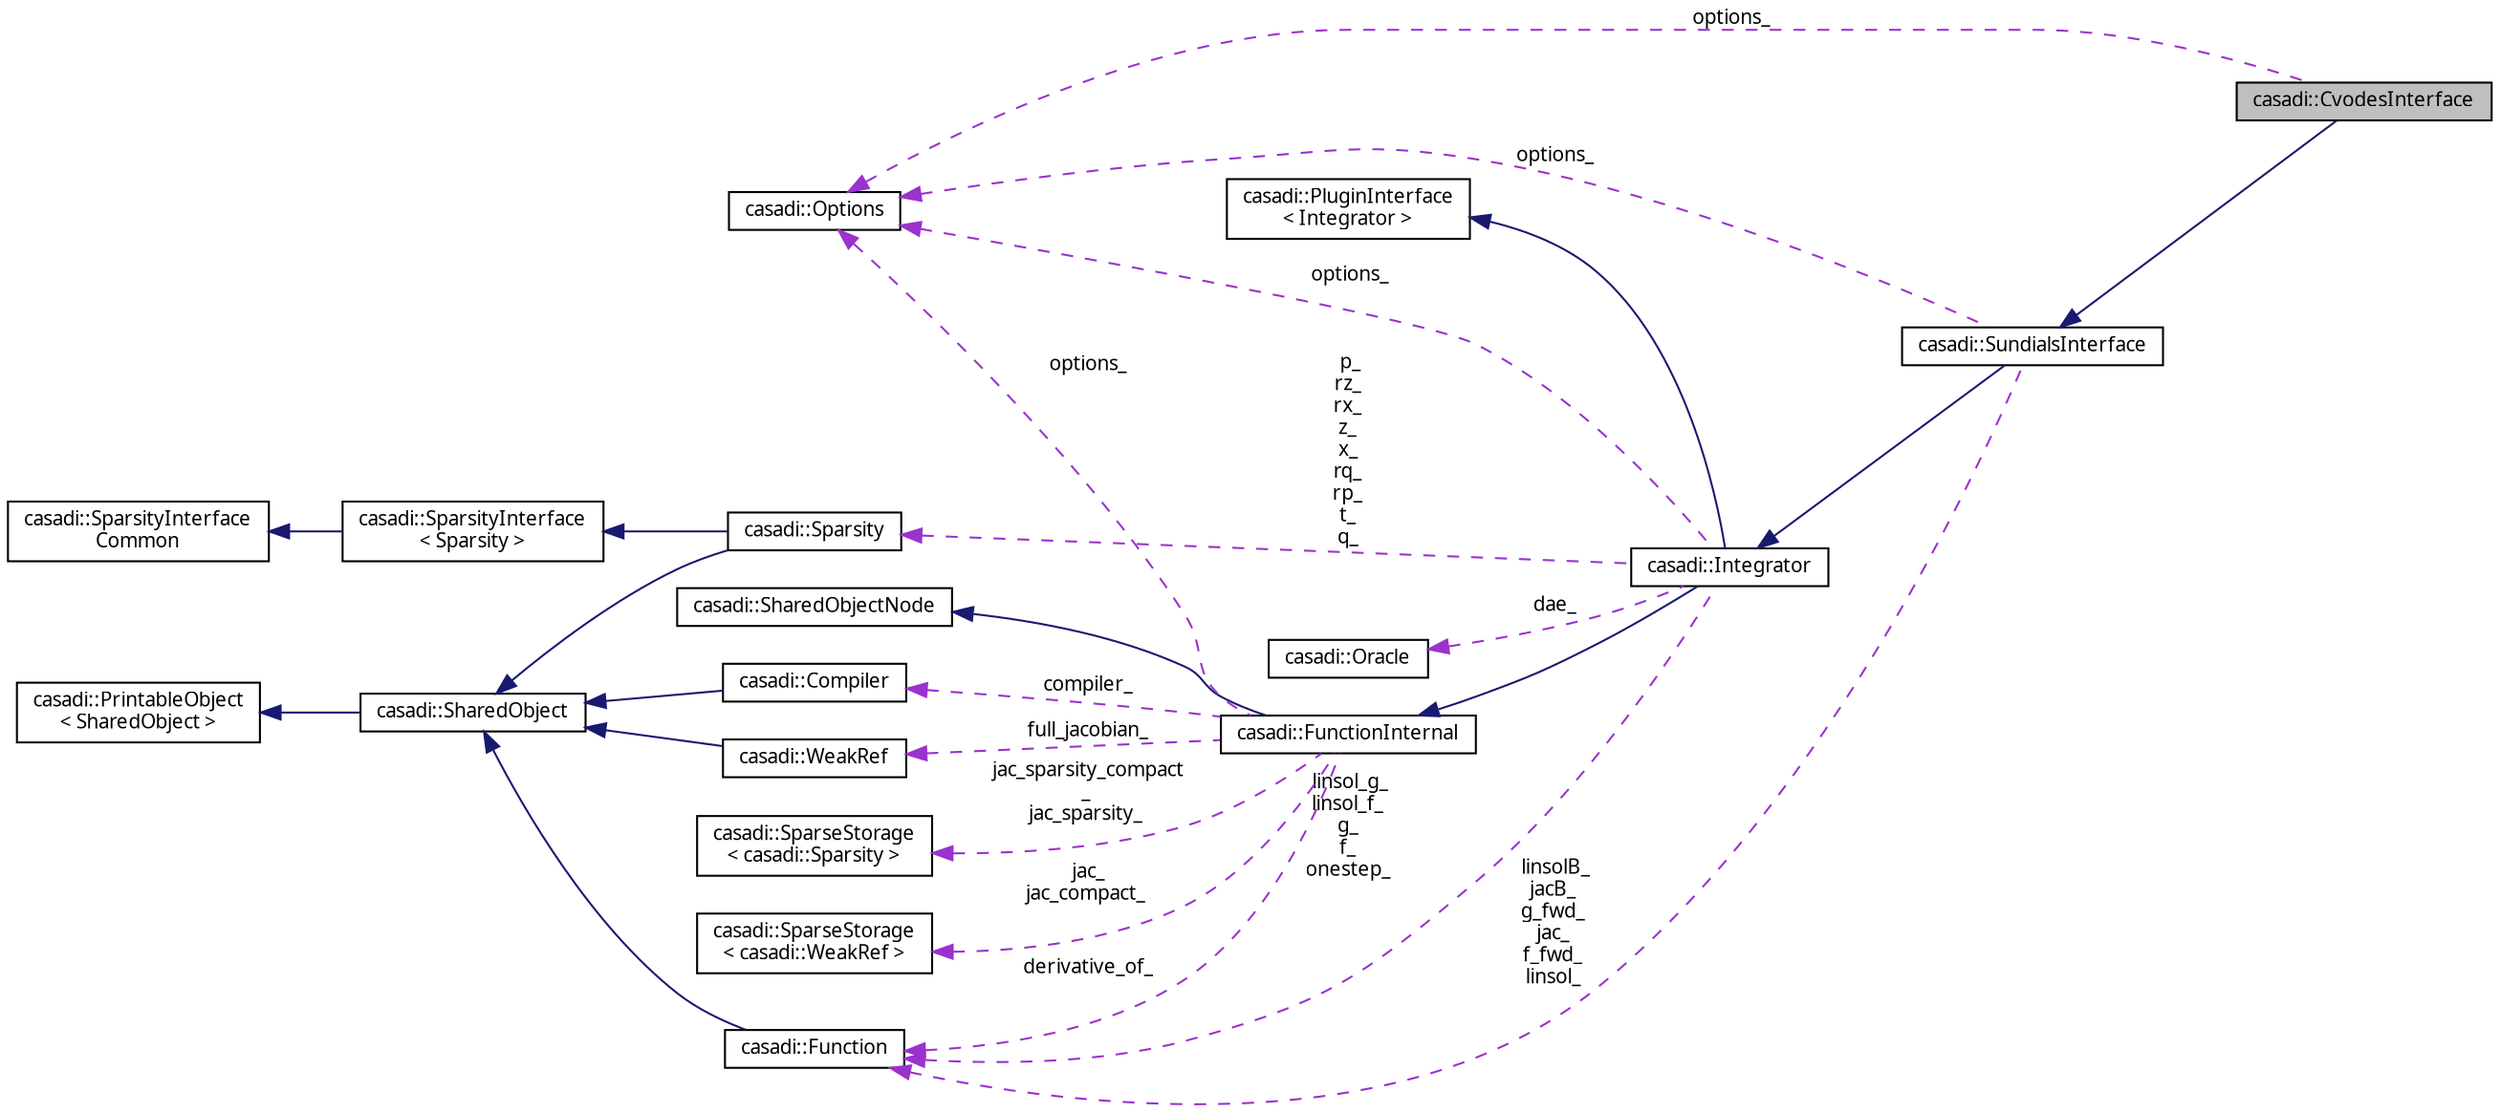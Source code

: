 digraph "casadi::CvodesInterface"
{
  edge [fontname="FreeSans.ttf",fontsize="10",labelfontname="FreeSans.ttf",labelfontsize="10"];
  node [fontname="FreeSans.ttf",fontsize="10",shape=record];
  rankdir="LR";
  Node1 [label="casadi::CvodesInterface",height=0.2,width=0.4,color="black", fillcolor="grey75", style="filled", fontcolor="black"];
  Node2 -> Node1 [dir="back",color="midnightblue",fontsize="10",style="solid",fontname="FreeSans.ttf"];
  Node2 [label="casadi::SundialsInterface",height=0.2,width=0.4,color="black", fillcolor="white", style="filled",URL="$d6/d90/classcasadi_1_1SundialsInterface.html"];
  Node3 -> Node2 [dir="back",color="midnightblue",fontsize="10",style="solid",fontname="FreeSans.ttf"];
  Node3 [label="casadi::Integrator",height=0.2,width=0.4,color="black", fillcolor="white", style="filled",URL="$db/d3d/classcasadi_1_1Integrator.html",tooltip="Internal storage for integrator related data. "];
  Node4 -> Node3 [dir="back",color="midnightblue",fontsize="10",style="solid",fontname="FreeSans.ttf"];
  Node4 [label="casadi::FunctionInternal",height=0.2,width=0.4,color="black", fillcolor="white", style="filled",URL="$d2/dab/classcasadi_1_1FunctionInternal.html",tooltip="Internal class for Function. "];
  Node5 -> Node4 [dir="back",color="midnightblue",fontsize="10",style="solid",fontname="FreeSans.ttf"];
  Node5 [label="casadi::SharedObjectNode",height=0.2,width=0.4,color="black", fillcolor="white", style="filled",URL="$d9/dd3/classcasadi_1_1SharedObjectNode.html"];
  Node6 -> Node4 [dir="back",color="darkorchid3",fontsize="10",style="dashed",label=" full_jacobian_" ,fontname="FreeSans.ttf"];
  Node6 [label="casadi::WeakRef",height=0.2,width=0.4,color="black", fillcolor="white", style="filled",URL="$d8/de8/classcasadi_1_1WeakRef.html",tooltip="Weak reference type A weak reference to a SharedObject. "];
  Node7 -> Node6 [dir="back",color="midnightblue",fontsize="10",style="solid",fontname="FreeSans.ttf"];
  Node7 [label="casadi::SharedObject",height=0.2,width=0.4,color="black", fillcolor="white", style="filled",URL="$d5/d4a/classcasadi_1_1SharedObject.html",tooltip="SharedObject implements a reference counting framework similar for efficient and easily-maintained me..."];
  Node8 -> Node7 [dir="back",color="midnightblue",fontsize="10",style="solid",fontname="FreeSans.ttf"];
  Node8 [label="casadi::PrintableObject\l\< SharedObject \>",height=0.2,width=0.4,color="black", fillcolor="white", style="filled",URL="$d5/d18/classcasadi_1_1PrintableObject.html"];
  Node9 -> Node4 [dir="back",color="darkorchid3",fontsize="10",style="dashed",label=" derivative_of_" ,fontname="FreeSans.ttf"];
  Node9 [label="casadi::Function",height=0.2,width=0.4,color="black", fillcolor="white", style="filled",URL="$da/da4/classcasadi_1_1Function.html",tooltip="General function. "];
  Node7 -> Node9 [dir="back",color="midnightblue",fontsize="10",style="solid",fontname="FreeSans.ttf"];
  Node10 -> Node4 [dir="back",color="darkorchid3",fontsize="10",style="dashed",label=" jac_\njac_compact_" ,fontname="FreeSans.ttf"];
  Node10 [label="casadi::SparseStorage\l\< casadi::WeakRef \>",height=0.2,width=0.4,color="black", fillcolor="white", style="filled",URL="$dd/d13/classcasadi_1_1SparseStorage.html"];
  Node11 -> Node4 [dir="back",color="darkorchid3",fontsize="10",style="dashed",label=" options_" ,fontname="FreeSans.ttf"];
  Node11 [label="casadi::Options",height=0.2,width=0.4,color="black", fillcolor="white", style="filled",URL="$db/d35/structcasadi_1_1Options.html",tooltip="Options metadata for a class. "];
  Node12 -> Node4 [dir="back",color="darkorchid3",fontsize="10",style="dashed",label=" jac_sparsity_compact\l_\njac_sparsity_" ,fontname="FreeSans.ttf"];
  Node12 [label="casadi::SparseStorage\l\< casadi::Sparsity \>",height=0.2,width=0.4,color="black", fillcolor="white", style="filled",URL="$dd/d13/classcasadi_1_1SparseStorage.html"];
  Node13 -> Node4 [dir="back",color="darkorchid3",fontsize="10",style="dashed",label=" compiler_" ,fontname="FreeSans.ttf"];
  Node13 [label="casadi::Compiler",height=0.2,width=0.4,color="black", fillcolor="white", style="filled",URL="$d7/df2/classcasadi_1_1Compiler.html",tooltip="Compiler. "];
  Node7 -> Node13 [dir="back",color="midnightblue",fontsize="10",style="solid",fontname="FreeSans.ttf"];
  Node14 -> Node3 [dir="back",color="midnightblue",fontsize="10",style="solid",fontname="FreeSans.ttf"];
  Node14 [label="casadi::PluginInterface\l\< Integrator \>",height=0.2,width=0.4,color="black", fillcolor="white", style="filled",URL="$d4/d37/classcasadi_1_1PluginInterface.html"];
  Node9 -> Node3 [dir="back",color="darkorchid3",fontsize="10",style="dashed",label=" linsol_g_\nlinsol_f_\ng_\nf_\nonestep_" ,fontname="FreeSans.ttf"];
  Node11 -> Node3 [dir="back",color="darkorchid3",fontsize="10",style="dashed",label=" options_" ,fontname="FreeSans.ttf"];
  Node15 -> Node3 [dir="back",color="darkorchid3",fontsize="10",style="dashed",label=" p_\nrz_\nrx_\nz_\nx_\nrq_\nrp_\nt_\nq_" ,fontname="FreeSans.ttf"];
  Node15 [label="casadi::Sparsity",height=0.2,width=0.4,color="black", fillcolor="white", style="filled",URL="$d5/da8/classcasadi_1_1Sparsity.html",tooltip="General sparsity class. "];
  Node7 -> Node15 [dir="back",color="midnightblue",fontsize="10",style="solid",fontname="FreeSans.ttf"];
  Node16 -> Node15 [dir="back",color="midnightblue",fontsize="10",style="solid",fontname="FreeSans.ttf"];
  Node16 [label="casadi::SparsityInterface\l\< Sparsity \>",height=0.2,width=0.4,color="black", fillcolor="white", style="filled",URL="$dd/d6b/classcasadi_1_1SparsityInterface.html"];
  Node17 -> Node16 [dir="back",color="midnightblue",fontsize="10",style="solid",fontname="FreeSans.ttf"];
  Node17 [label="casadi::SparsityInterface\lCommon",height=0.2,width=0.4,color="black", fillcolor="white", style="filled",URL="$d2/d9a/structcasadi_1_1SparsityInterfaceCommon.html",tooltip="Empty Base This class is extended in SWIG. "];
  Node18 -> Node3 [dir="back",color="darkorchid3",fontsize="10",style="dashed",label=" dae_" ,fontname="FreeSans.ttf"];
  Node18 [label="casadi::Oracle",height=0.2,width=0.4,color="black", fillcolor="white", style="filled",URL="$d7/d28/classcasadi_1_1Oracle.html"];
  Node9 -> Node2 [dir="back",color="darkorchid3",fontsize="10",style="dashed",label=" linsolB_\njacB_\ng_fwd_\njac_\nf_fwd_\nlinsol_" ,fontname="FreeSans.ttf"];
  Node11 -> Node2 [dir="back",color="darkorchid3",fontsize="10",style="dashed",label=" options_" ,fontname="FreeSans.ttf"];
  Node11 -> Node1 [dir="back",color="darkorchid3",fontsize="10",style="dashed",label=" options_" ,fontname="FreeSans.ttf"];
}
